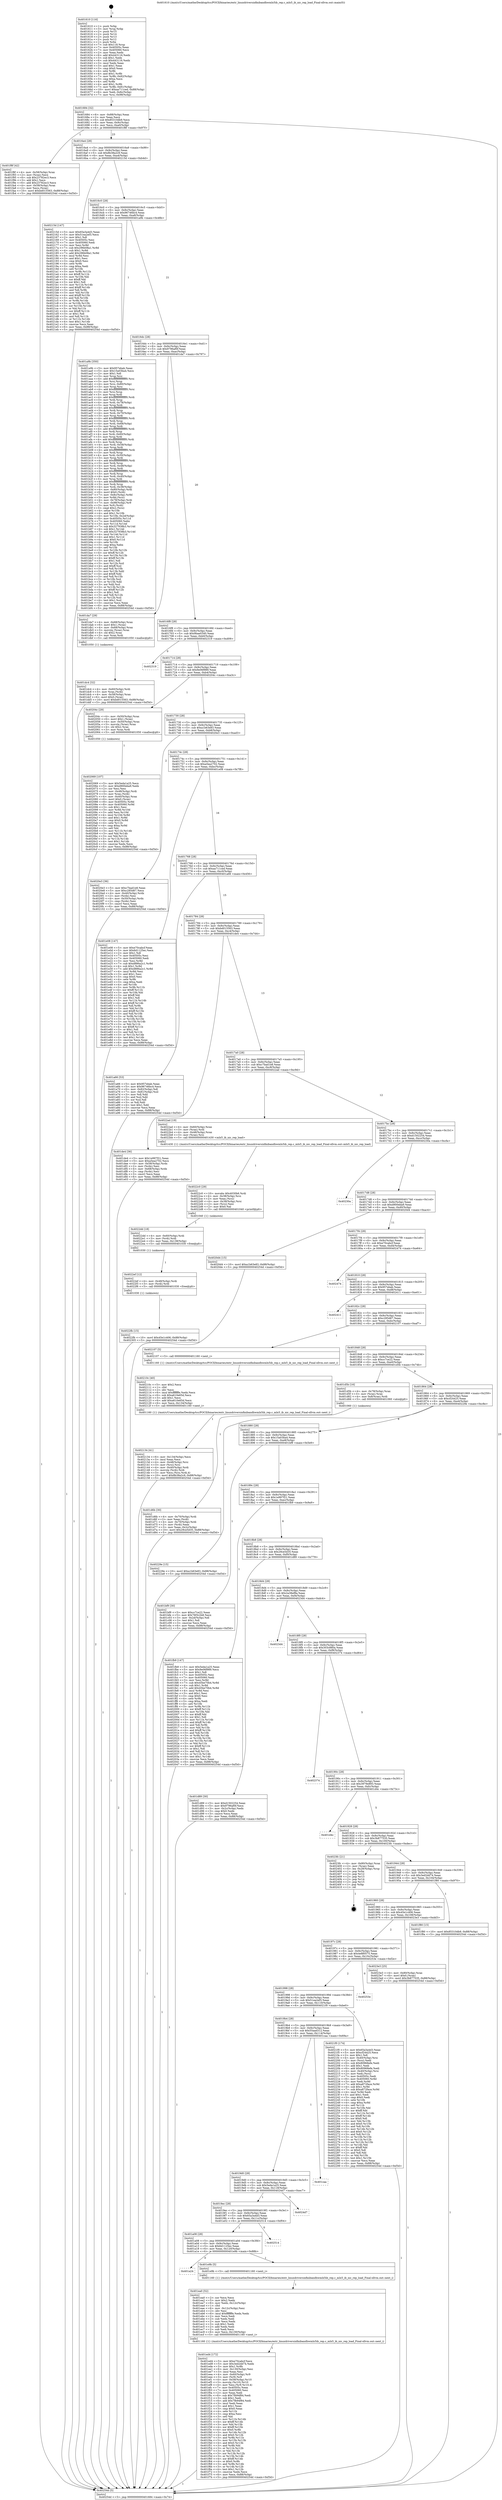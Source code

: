 digraph "0x401610" {
  label = "0x401610 (/mnt/c/Users/mathe/Desktop/tcc/POCII/binaries/extr_linuxdriversinfinibandhwmlx5ib_rep.c_mlx5_ib_nic_rep_load_Final-ollvm.out::main(0))"
  labelloc = "t"
  node[shape=record]

  Entry [label="",width=0.3,height=0.3,shape=circle,fillcolor=black,style=filled]
  "0x401684" [label="{
     0x401684 [32]\l
     | [instrs]\l
     &nbsp;&nbsp;0x401684 \<+6\>: mov -0x88(%rbp),%eax\l
     &nbsp;&nbsp;0x40168a \<+2\>: mov %eax,%ecx\l
     &nbsp;&nbsp;0x40168c \<+6\>: sub $0x85310db9,%ecx\l
     &nbsp;&nbsp;0x401692 \<+6\>: mov %eax,-0x9c(%rbp)\l
     &nbsp;&nbsp;0x401698 \<+6\>: mov %ecx,-0xa0(%rbp)\l
     &nbsp;&nbsp;0x40169e \<+6\>: je 0000000000401f8f \<main+0x97f\>\l
  }"]
  "0x401f8f" [label="{
     0x401f8f [42]\l
     | [instrs]\l
     &nbsp;&nbsp;0x401f8f \<+4\>: mov -0x58(%rbp),%rax\l
     &nbsp;&nbsp;0x401f93 \<+2\>: mov (%rax),%ecx\l
     &nbsp;&nbsp;0x401f95 \<+6\>: sub $0x23782ec3,%ecx\l
     &nbsp;&nbsp;0x401f9b \<+3\>: add $0x1,%ecx\l
     &nbsp;&nbsp;0x401f9e \<+6\>: add $0x23782ec3,%ecx\l
     &nbsp;&nbsp;0x401fa4 \<+4\>: mov -0x58(%rbp),%rax\l
     &nbsp;&nbsp;0x401fa8 \<+2\>: mov %ecx,(%rax)\l
     &nbsp;&nbsp;0x401faa \<+10\>: movl $0xbd015563,-0x88(%rbp)\l
     &nbsp;&nbsp;0x401fb4 \<+5\>: jmp 000000000040254d \<main+0xf3d\>\l
  }"]
  "0x4016a4" [label="{
     0x4016a4 [28]\l
     | [instrs]\l
     &nbsp;&nbsp;0x4016a4 \<+5\>: jmp 00000000004016a9 \<main+0x99\>\l
     &nbsp;&nbsp;0x4016a9 \<+6\>: mov -0x9c(%rbp),%eax\l
     &nbsp;&nbsp;0x4016af \<+5\>: sub $0x8b38a2c9,%eax\l
     &nbsp;&nbsp;0x4016b4 \<+6\>: mov %eax,-0xa4(%rbp)\l
     &nbsp;&nbsp;0x4016ba \<+6\>: je 000000000040215d \<main+0xb4d\>\l
  }"]
  Exit [label="",width=0.3,height=0.3,shape=circle,fillcolor=black,style=filled,peripheries=2]
  "0x40215d" [label="{
     0x40215d [147]\l
     | [instrs]\l
     &nbsp;&nbsp;0x40215d \<+5\>: mov $0x65a3a4d3,%eax\l
     &nbsp;&nbsp;0x402162 \<+5\>: mov $0x51ea2ef3,%ecx\l
     &nbsp;&nbsp;0x402167 \<+2\>: mov $0x1,%dl\l
     &nbsp;&nbsp;0x402169 \<+7\>: mov 0x40505c,%esi\l
     &nbsp;&nbsp;0x402170 \<+7\>: mov 0x405060,%edi\l
     &nbsp;&nbsp;0x402177 \<+3\>: mov %esi,%r8d\l
     &nbsp;&nbsp;0x40217a \<+7\>: sub $0x296b08a1,%r8d\l
     &nbsp;&nbsp;0x402181 \<+4\>: sub $0x1,%r8d\l
     &nbsp;&nbsp;0x402185 \<+7\>: add $0x296b08a1,%r8d\l
     &nbsp;&nbsp;0x40218c \<+4\>: imul %r8d,%esi\l
     &nbsp;&nbsp;0x402190 \<+3\>: and $0x1,%esi\l
     &nbsp;&nbsp;0x402193 \<+3\>: cmp $0x0,%esi\l
     &nbsp;&nbsp;0x402196 \<+4\>: sete %r9b\l
     &nbsp;&nbsp;0x40219a \<+3\>: cmp $0xa,%edi\l
     &nbsp;&nbsp;0x40219d \<+4\>: setl %r10b\l
     &nbsp;&nbsp;0x4021a1 \<+3\>: mov %r9b,%r11b\l
     &nbsp;&nbsp;0x4021a4 \<+4\>: xor $0xff,%r11b\l
     &nbsp;&nbsp;0x4021a8 \<+3\>: mov %r10b,%bl\l
     &nbsp;&nbsp;0x4021ab \<+3\>: xor $0xff,%bl\l
     &nbsp;&nbsp;0x4021ae \<+3\>: xor $0x1,%dl\l
     &nbsp;&nbsp;0x4021b1 \<+3\>: mov %r11b,%r14b\l
     &nbsp;&nbsp;0x4021b4 \<+4\>: and $0xff,%r14b\l
     &nbsp;&nbsp;0x4021b8 \<+3\>: and %dl,%r9b\l
     &nbsp;&nbsp;0x4021bb \<+3\>: mov %bl,%r15b\l
     &nbsp;&nbsp;0x4021be \<+4\>: and $0xff,%r15b\l
     &nbsp;&nbsp;0x4021c2 \<+3\>: and %dl,%r10b\l
     &nbsp;&nbsp;0x4021c5 \<+3\>: or %r9b,%r14b\l
     &nbsp;&nbsp;0x4021c8 \<+3\>: or %r10b,%r15b\l
     &nbsp;&nbsp;0x4021cb \<+3\>: xor %r15b,%r14b\l
     &nbsp;&nbsp;0x4021ce \<+3\>: or %bl,%r11b\l
     &nbsp;&nbsp;0x4021d1 \<+4\>: xor $0xff,%r11b\l
     &nbsp;&nbsp;0x4021d5 \<+3\>: or $0x1,%dl\l
     &nbsp;&nbsp;0x4021d8 \<+3\>: and %dl,%r11b\l
     &nbsp;&nbsp;0x4021db \<+3\>: or %r11b,%r14b\l
     &nbsp;&nbsp;0x4021de \<+4\>: test $0x1,%r14b\l
     &nbsp;&nbsp;0x4021e2 \<+3\>: cmovne %ecx,%eax\l
     &nbsp;&nbsp;0x4021e5 \<+6\>: mov %eax,-0x88(%rbp)\l
     &nbsp;&nbsp;0x4021eb \<+5\>: jmp 000000000040254d \<main+0xf3d\>\l
  }"]
  "0x4016c0" [label="{
     0x4016c0 [28]\l
     | [instrs]\l
     &nbsp;&nbsp;0x4016c0 \<+5\>: jmp 00000000004016c5 \<main+0xb5\>\l
     &nbsp;&nbsp;0x4016c5 \<+6\>: mov -0x9c(%rbp),%eax\l
     &nbsp;&nbsp;0x4016cb \<+5\>: sub $0x96746bc4,%eax\l
     &nbsp;&nbsp;0x4016d0 \<+6\>: mov %eax,-0xa8(%rbp)\l
     &nbsp;&nbsp;0x4016d6 \<+6\>: je 0000000000401a9b \<main+0x48b\>\l
  }"]
  "0x4022fb" [label="{
     0x4022fb [15]\l
     | [instrs]\l
     &nbsp;&nbsp;0x4022fb \<+10\>: movl $0x45e1c406,-0x88(%rbp)\l
     &nbsp;&nbsp;0x402305 \<+5\>: jmp 000000000040254d \<main+0xf3d\>\l
  }"]
  "0x401a9b" [label="{
     0x401a9b [350]\l
     | [instrs]\l
     &nbsp;&nbsp;0x401a9b \<+5\>: mov $0x957ebab,%eax\l
     &nbsp;&nbsp;0x401aa0 \<+5\>: mov $0x15a03ba4,%ecx\l
     &nbsp;&nbsp;0x401aa5 \<+2\>: mov $0x1,%dl\l
     &nbsp;&nbsp;0x401aa7 \<+3\>: mov %rsp,%rsi\l
     &nbsp;&nbsp;0x401aaa \<+4\>: add $0xfffffffffffffff0,%rsi\l
     &nbsp;&nbsp;0x401aae \<+3\>: mov %rsi,%rsp\l
     &nbsp;&nbsp;0x401ab1 \<+4\>: mov %rsi,-0x80(%rbp)\l
     &nbsp;&nbsp;0x401ab5 \<+3\>: mov %rsp,%rsi\l
     &nbsp;&nbsp;0x401ab8 \<+4\>: add $0xfffffffffffffff0,%rsi\l
     &nbsp;&nbsp;0x401abc \<+3\>: mov %rsi,%rsp\l
     &nbsp;&nbsp;0x401abf \<+3\>: mov %rsp,%rdi\l
     &nbsp;&nbsp;0x401ac2 \<+4\>: add $0xfffffffffffffff0,%rdi\l
     &nbsp;&nbsp;0x401ac6 \<+3\>: mov %rdi,%rsp\l
     &nbsp;&nbsp;0x401ac9 \<+4\>: mov %rdi,-0x78(%rbp)\l
     &nbsp;&nbsp;0x401acd \<+3\>: mov %rsp,%rdi\l
     &nbsp;&nbsp;0x401ad0 \<+4\>: add $0xfffffffffffffff0,%rdi\l
     &nbsp;&nbsp;0x401ad4 \<+3\>: mov %rdi,%rsp\l
     &nbsp;&nbsp;0x401ad7 \<+4\>: mov %rdi,-0x70(%rbp)\l
     &nbsp;&nbsp;0x401adb \<+3\>: mov %rsp,%rdi\l
     &nbsp;&nbsp;0x401ade \<+4\>: add $0xfffffffffffffff0,%rdi\l
     &nbsp;&nbsp;0x401ae2 \<+3\>: mov %rdi,%rsp\l
     &nbsp;&nbsp;0x401ae5 \<+4\>: mov %rdi,-0x68(%rbp)\l
     &nbsp;&nbsp;0x401ae9 \<+3\>: mov %rsp,%rdi\l
     &nbsp;&nbsp;0x401aec \<+4\>: add $0xfffffffffffffff0,%rdi\l
     &nbsp;&nbsp;0x401af0 \<+3\>: mov %rdi,%rsp\l
     &nbsp;&nbsp;0x401af3 \<+4\>: mov %rdi,-0x60(%rbp)\l
     &nbsp;&nbsp;0x401af7 \<+3\>: mov %rsp,%rdi\l
     &nbsp;&nbsp;0x401afa \<+4\>: add $0xfffffffffffffff0,%rdi\l
     &nbsp;&nbsp;0x401afe \<+3\>: mov %rdi,%rsp\l
     &nbsp;&nbsp;0x401b01 \<+4\>: mov %rdi,-0x58(%rbp)\l
     &nbsp;&nbsp;0x401b05 \<+3\>: mov %rsp,%rdi\l
     &nbsp;&nbsp;0x401b08 \<+4\>: add $0xfffffffffffffff0,%rdi\l
     &nbsp;&nbsp;0x401b0c \<+3\>: mov %rdi,%rsp\l
     &nbsp;&nbsp;0x401b0f \<+4\>: mov %rdi,-0x50(%rbp)\l
     &nbsp;&nbsp;0x401b13 \<+3\>: mov %rsp,%rdi\l
     &nbsp;&nbsp;0x401b16 \<+4\>: add $0xfffffffffffffff0,%rdi\l
     &nbsp;&nbsp;0x401b1a \<+3\>: mov %rdi,%rsp\l
     &nbsp;&nbsp;0x401b1d \<+4\>: mov %rdi,-0x48(%rbp)\l
     &nbsp;&nbsp;0x401b21 \<+3\>: mov %rsp,%rdi\l
     &nbsp;&nbsp;0x401b24 \<+4\>: add $0xfffffffffffffff0,%rdi\l
     &nbsp;&nbsp;0x401b28 \<+3\>: mov %rdi,%rsp\l
     &nbsp;&nbsp;0x401b2b \<+4\>: mov %rdi,-0x40(%rbp)\l
     &nbsp;&nbsp;0x401b2f \<+3\>: mov %rsp,%rdi\l
     &nbsp;&nbsp;0x401b32 \<+4\>: add $0xfffffffffffffff0,%rdi\l
     &nbsp;&nbsp;0x401b36 \<+3\>: mov %rdi,%rsp\l
     &nbsp;&nbsp;0x401b39 \<+4\>: mov %rdi,-0x38(%rbp)\l
     &nbsp;&nbsp;0x401b3d \<+4\>: mov -0x80(%rbp),%rdi\l
     &nbsp;&nbsp;0x401b41 \<+6\>: movl $0x0,(%rdi)\l
     &nbsp;&nbsp;0x401b47 \<+7\>: mov -0x8c(%rbp),%r8d\l
     &nbsp;&nbsp;0x401b4e \<+3\>: mov %r8d,(%rsi)\l
     &nbsp;&nbsp;0x401b51 \<+4\>: mov -0x78(%rbp),%rdi\l
     &nbsp;&nbsp;0x401b55 \<+7\>: mov -0x98(%rbp),%r9\l
     &nbsp;&nbsp;0x401b5c \<+3\>: mov %r9,(%rdi)\l
     &nbsp;&nbsp;0x401b5f \<+3\>: cmpl $0x2,(%rsi)\l
     &nbsp;&nbsp;0x401b62 \<+4\>: setne %r10b\l
     &nbsp;&nbsp;0x401b66 \<+4\>: and $0x1,%r10b\l
     &nbsp;&nbsp;0x401b6a \<+4\>: mov %r10b,-0x2d(%rbp)\l
     &nbsp;&nbsp;0x401b6e \<+8\>: mov 0x40505c,%r11d\l
     &nbsp;&nbsp;0x401b76 \<+7\>: mov 0x405060,%ebx\l
     &nbsp;&nbsp;0x401b7d \<+3\>: mov %r11d,%r14d\l
     &nbsp;&nbsp;0x401b80 \<+7\>: sub $0x327938b3,%r14d\l
     &nbsp;&nbsp;0x401b87 \<+4\>: sub $0x1,%r14d\l
     &nbsp;&nbsp;0x401b8b \<+7\>: add $0x327938b3,%r14d\l
     &nbsp;&nbsp;0x401b92 \<+4\>: imul %r14d,%r11d\l
     &nbsp;&nbsp;0x401b96 \<+4\>: and $0x1,%r11d\l
     &nbsp;&nbsp;0x401b9a \<+4\>: cmp $0x0,%r11d\l
     &nbsp;&nbsp;0x401b9e \<+4\>: sete %r10b\l
     &nbsp;&nbsp;0x401ba2 \<+3\>: cmp $0xa,%ebx\l
     &nbsp;&nbsp;0x401ba5 \<+4\>: setl %r15b\l
     &nbsp;&nbsp;0x401ba9 \<+3\>: mov %r10b,%r12b\l
     &nbsp;&nbsp;0x401bac \<+4\>: xor $0xff,%r12b\l
     &nbsp;&nbsp;0x401bb0 \<+3\>: mov %r15b,%r13b\l
     &nbsp;&nbsp;0x401bb3 \<+4\>: xor $0xff,%r13b\l
     &nbsp;&nbsp;0x401bb7 \<+3\>: xor $0x1,%dl\l
     &nbsp;&nbsp;0x401bba \<+3\>: mov %r12b,%sil\l
     &nbsp;&nbsp;0x401bbd \<+4\>: and $0xff,%sil\l
     &nbsp;&nbsp;0x401bc1 \<+3\>: and %dl,%r10b\l
     &nbsp;&nbsp;0x401bc4 \<+3\>: mov %r13b,%dil\l
     &nbsp;&nbsp;0x401bc7 \<+4\>: and $0xff,%dil\l
     &nbsp;&nbsp;0x401bcb \<+3\>: and %dl,%r15b\l
     &nbsp;&nbsp;0x401bce \<+3\>: or %r10b,%sil\l
     &nbsp;&nbsp;0x401bd1 \<+3\>: or %r15b,%dil\l
     &nbsp;&nbsp;0x401bd4 \<+3\>: xor %dil,%sil\l
     &nbsp;&nbsp;0x401bd7 \<+3\>: or %r13b,%r12b\l
     &nbsp;&nbsp;0x401bda \<+4\>: xor $0xff,%r12b\l
     &nbsp;&nbsp;0x401bde \<+3\>: or $0x1,%dl\l
     &nbsp;&nbsp;0x401be1 \<+3\>: and %dl,%r12b\l
     &nbsp;&nbsp;0x401be4 \<+3\>: or %r12b,%sil\l
     &nbsp;&nbsp;0x401be7 \<+4\>: test $0x1,%sil\l
     &nbsp;&nbsp;0x401beb \<+3\>: cmovne %ecx,%eax\l
     &nbsp;&nbsp;0x401bee \<+6\>: mov %eax,-0x88(%rbp)\l
     &nbsp;&nbsp;0x401bf4 \<+5\>: jmp 000000000040254d \<main+0xf3d\>\l
  }"]
  "0x4016dc" [label="{
     0x4016dc [28]\l
     | [instrs]\l
     &nbsp;&nbsp;0x4016dc \<+5\>: jmp 00000000004016e1 \<main+0xd1\>\l
     &nbsp;&nbsp;0x4016e1 \<+6\>: mov -0x9c(%rbp),%eax\l
     &nbsp;&nbsp;0x4016e7 \<+5\>: sub $0x9796af0f,%eax\l
     &nbsp;&nbsp;0x4016ec \<+6\>: mov %eax,-0xac(%rbp)\l
     &nbsp;&nbsp;0x4016f2 \<+6\>: je 0000000000401da7 \<main+0x797\>\l
  }"]
  "0x4022ef" [label="{
     0x4022ef [12]\l
     | [instrs]\l
     &nbsp;&nbsp;0x4022ef \<+4\>: mov -0x48(%rbp),%rdi\l
     &nbsp;&nbsp;0x4022f3 \<+3\>: mov (%rdi),%rdi\l
     &nbsp;&nbsp;0x4022f6 \<+5\>: call 0000000000401030 \<free@plt\>\l
     | [calls]\l
     &nbsp;&nbsp;0x401030 \{1\} (unknown)\l
  }"]
  "0x401da7" [label="{
     0x401da7 [29]\l
     | [instrs]\l
     &nbsp;&nbsp;0x401da7 \<+4\>: mov -0x68(%rbp),%rax\l
     &nbsp;&nbsp;0x401dab \<+6\>: movl $0x1,(%rax)\l
     &nbsp;&nbsp;0x401db1 \<+4\>: mov -0x68(%rbp),%rax\l
     &nbsp;&nbsp;0x401db5 \<+3\>: movslq (%rax),%rax\l
     &nbsp;&nbsp;0x401db8 \<+4\>: shl $0x2,%rax\l
     &nbsp;&nbsp;0x401dbc \<+3\>: mov %rax,%rdi\l
     &nbsp;&nbsp;0x401dbf \<+5\>: call 0000000000401050 \<malloc@plt\>\l
     | [calls]\l
     &nbsp;&nbsp;0x401050 \{1\} (unknown)\l
  }"]
  "0x4016f8" [label="{
     0x4016f8 [28]\l
     | [instrs]\l
     &nbsp;&nbsp;0x4016f8 \<+5\>: jmp 00000000004016fd \<main+0xed\>\l
     &nbsp;&nbsp;0x4016fd \<+6\>: mov -0x9c(%rbp),%eax\l
     &nbsp;&nbsp;0x401703 \<+5\>: sub $0x9bae0340,%eax\l
     &nbsp;&nbsp;0x401708 \<+6\>: mov %eax,-0xb0(%rbp)\l
     &nbsp;&nbsp;0x40170e \<+6\>: je 0000000000402319 \<main+0xd09\>\l
  }"]
  "0x4022dd" [label="{
     0x4022dd [18]\l
     | [instrs]\l
     &nbsp;&nbsp;0x4022dd \<+4\>: mov -0x60(%rbp),%rdi\l
     &nbsp;&nbsp;0x4022e1 \<+3\>: mov (%rdi),%rdi\l
     &nbsp;&nbsp;0x4022e4 \<+6\>: mov %eax,-0x138(%rbp)\l
     &nbsp;&nbsp;0x4022ea \<+5\>: call 0000000000401030 \<free@plt\>\l
     | [calls]\l
     &nbsp;&nbsp;0x401030 \{1\} (unknown)\l
  }"]
  "0x402319" [label="{
     0x402319\l
  }", style=dashed]
  "0x401714" [label="{
     0x401714 [28]\l
     | [instrs]\l
     &nbsp;&nbsp;0x401714 \<+5\>: jmp 0000000000401719 \<main+0x109\>\l
     &nbsp;&nbsp;0x401719 \<+6\>: mov -0x9c(%rbp),%eax\l
     &nbsp;&nbsp;0x40171f \<+5\>: sub $0x9e06f989,%eax\l
     &nbsp;&nbsp;0x401724 \<+6\>: mov %eax,-0xb4(%rbp)\l
     &nbsp;&nbsp;0x40172a \<+6\>: je 000000000040204c \<main+0xa3c\>\l
  }"]
  "0x4022c0" [label="{
     0x4022c0 [29]\l
     | [instrs]\l
     &nbsp;&nbsp;0x4022c0 \<+10\>: movabs $0x4030b6,%rdi\l
     &nbsp;&nbsp;0x4022ca \<+4\>: mov -0x38(%rbp),%rsi\l
     &nbsp;&nbsp;0x4022ce \<+2\>: mov %eax,(%rsi)\l
     &nbsp;&nbsp;0x4022d0 \<+4\>: mov -0x38(%rbp),%rsi\l
     &nbsp;&nbsp;0x4022d4 \<+2\>: mov (%rsi),%esi\l
     &nbsp;&nbsp;0x4022d6 \<+2\>: mov $0x0,%al\l
     &nbsp;&nbsp;0x4022d8 \<+5\>: call 0000000000401040 \<printf@plt\>\l
     | [calls]\l
     &nbsp;&nbsp;0x401040 \{1\} (unknown)\l
  }"]
  "0x40204c" [label="{
     0x40204c [29]\l
     | [instrs]\l
     &nbsp;&nbsp;0x40204c \<+4\>: mov -0x50(%rbp),%rax\l
     &nbsp;&nbsp;0x402050 \<+6\>: movl $0x1,(%rax)\l
     &nbsp;&nbsp;0x402056 \<+4\>: mov -0x50(%rbp),%rax\l
     &nbsp;&nbsp;0x40205a \<+3\>: movslq (%rax),%rax\l
     &nbsp;&nbsp;0x40205d \<+4\>: shl $0x2,%rax\l
     &nbsp;&nbsp;0x402061 \<+3\>: mov %rax,%rdi\l
     &nbsp;&nbsp;0x402064 \<+5\>: call 0000000000401050 \<malloc@plt\>\l
     | [calls]\l
     &nbsp;&nbsp;0x401050 \{1\} (unknown)\l
  }"]
  "0x401730" [label="{
     0x401730 [28]\l
     | [instrs]\l
     &nbsp;&nbsp;0x401730 \<+5\>: jmp 0000000000401735 \<main+0x125\>\l
     &nbsp;&nbsp;0x401735 \<+6\>: mov -0x9c(%rbp),%eax\l
     &nbsp;&nbsp;0x40173b \<+5\>: sub $0xa1b63e83,%eax\l
     &nbsp;&nbsp;0x401740 \<+6\>: mov %eax,-0xb8(%rbp)\l
     &nbsp;&nbsp;0x401746 \<+6\>: je 00000000004020e3 \<main+0xad3\>\l
  }"]
  "0x402134" [label="{
     0x402134 [41]\l
     | [instrs]\l
     &nbsp;&nbsp;0x402134 \<+6\>: mov -0x134(%rbp),%ecx\l
     &nbsp;&nbsp;0x40213a \<+3\>: imul %eax,%ecx\l
     &nbsp;&nbsp;0x40213d \<+4\>: mov -0x48(%rbp),%rsi\l
     &nbsp;&nbsp;0x402141 \<+3\>: mov (%rsi),%rsi\l
     &nbsp;&nbsp;0x402144 \<+4\>: mov -0x40(%rbp),%rdi\l
     &nbsp;&nbsp;0x402148 \<+3\>: movslq (%rdi),%rdi\l
     &nbsp;&nbsp;0x40214b \<+3\>: mov %ecx,(%rsi,%rdi,4)\l
     &nbsp;&nbsp;0x40214e \<+10\>: movl $0x8b38a2c9,-0x88(%rbp)\l
     &nbsp;&nbsp;0x402158 \<+5\>: jmp 000000000040254d \<main+0xf3d\>\l
  }"]
  "0x4020e3" [label="{
     0x4020e3 [36]\l
     | [instrs]\l
     &nbsp;&nbsp;0x4020e3 \<+5\>: mov $0xc7bad1e8,%eax\l
     &nbsp;&nbsp;0x4020e8 \<+5\>: mov $0xc285d67,%ecx\l
     &nbsp;&nbsp;0x4020ed \<+4\>: mov -0x40(%rbp),%rdx\l
     &nbsp;&nbsp;0x4020f1 \<+2\>: mov (%rdx),%esi\l
     &nbsp;&nbsp;0x4020f3 \<+4\>: mov -0x50(%rbp),%rdx\l
     &nbsp;&nbsp;0x4020f7 \<+2\>: cmp (%rdx),%esi\l
     &nbsp;&nbsp;0x4020f9 \<+3\>: cmovl %ecx,%eax\l
     &nbsp;&nbsp;0x4020fc \<+6\>: mov %eax,-0x88(%rbp)\l
     &nbsp;&nbsp;0x402102 \<+5\>: jmp 000000000040254d \<main+0xf3d\>\l
  }"]
  "0x40174c" [label="{
     0x40174c [28]\l
     | [instrs]\l
     &nbsp;&nbsp;0x40174c \<+5\>: jmp 0000000000401751 \<main+0x141\>\l
     &nbsp;&nbsp;0x401751 \<+6\>: mov -0x9c(%rbp),%eax\l
     &nbsp;&nbsp;0x401757 \<+5\>: sub $0xa5ea2702,%eax\l
     &nbsp;&nbsp;0x40175c \<+6\>: mov %eax,-0xbc(%rbp)\l
     &nbsp;&nbsp;0x401762 \<+6\>: je 0000000000401e08 \<main+0x7f8\>\l
  }"]
  "0x40210c" [label="{
     0x40210c [40]\l
     | [instrs]\l
     &nbsp;&nbsp;0x40210c \<+5\>: mov $0x2,%ecx\l
     &nbsp;&nbsp;0x402111 \<+1\>: cltd\l
     &nbsp;&nbsp;0x402112 \<+2\>: idiv %ecx\l
     &nbsp;&nbsp;0x402114 \<+6\>: imul $0xfffffffe,%edx,%ecx\l
     &nbsp;&nbsp;0x40211a \<+6\>: sub $0xa610e65d,%ecx\l
     &nbsp;&nbsp;0x402120 \<+3\>: add $0x1,%ecx\l
     &nbsp;&nbsp;0x402123 \<+6\>: add $0xa610e65d,%ecx\l
     &nbsp;&nbsp;0x402129 \<+6\>: mov %ecx,-0x134(%rbp)\l
     &nbsp;&nbsp;0x40212f \<+5\>: call 0000000000401160 \<next_i\>\l
     | [calls]\l
     &nbsp;&nbsp;0x401160 \{1\} (/mnt/c/Users/mathe/Desktop/tcc/POCII/binaries/extr_linuxdriversinfinibandhwmlx5ib_rep.c_mlx5_ib_nic_rep_load_Final-ollvm.out::next_i)\l
  }"]
  "0x401e08" [label="{
     0x401e08 [147]\l
     | [instrs]\l
     &nbsp;&nbsp;0x401e08 \<+5\>: mov $0xe70cabcf,%eax\l
     &nbsp;&nbsp;0x401e0d \<+5\>: mov $0x6d1125ec,%ecx\l
     &nbsp;&nbsp;0x401e12 \<+2\>: mov $0x1,%dl\l
     &nbsp;&nbsp;0x401e14 \<+7\>: mov 0x40505c,%esi\l
     &nbsp;&nbsp;0x401e1b \<+7\>: mov 0x405060,%edi\l
     &nbsp;&nbsp;0x401e22 \<+3\>: mov %esi,%r8d\l
     &nbsp;&nbsp;0x401e25 \<+7\>: sub $0xd886a2c1,%r8d\l
     &nbsp;&nbsp;0x401e2c \<+4\>: sub $0x1,%r8d\l
     &nbsp;&nbsp;0x401e30 \<+7\>: add $0xd886a2c1,%r8d\l
     &nbsp;&nbsp;0x401e37 \<+4\>: imul %r8d,%esi\l
     &nbsp;&nbsp;0x401e3b \<+3\>: and $0x1,%esi\l
     &nbsp;&nbsp;0x401e3e \<+3\>: cmp $0x0,%esi\l
     &nbsp;&nbsp;0x401e41 \<+4\>: sete %r9b\l
     &nbsp;&nbsp;0x401e45 \<+3\>: cmp $0xa,%edi\l
     &nbsp;&nbsp;0x401e48 \<+4\>: setl %r10b\l
     &nbsp;&nbsp;0x401e4c \<+3\>: mov %r9b,%r11b\l
     &nbsp;&nbsp;0x401e4f \<+4\>: xor $0xff,%r11b\l
     &nbsp;&nbsp;0x401e53 \<+3\>: mov %r10b,%bl\l
     &nbsp;&nbsp;0x401e56 \<+3\>: xor $0xff,%bl\l
     &nbsp;&nbsp;0x401e59 \<+3\>: xor $0x1,%dl\l
     &nbsp;&nbsp;0x401e5c \<+3\>: mov %r11b,%r14b\l
     &nbsp;&nbsp;0x401e5f \<+4\>: and $0xff,%r14b\l
     &nbsp;&nbsp;0x401e63 \<+3\>: and %dl,%r9b\l
     &nbsp;&nbsp;0x401e66 \<+3\>: mov %bl,%r15b\l
     &nbsp;&nbsp;0x401e69 \<+4\>: and $0xff,%r15b\l
     &nbsp;&nbsp;0x401e6d \<+3\>: and %dl,%r10b\l
     &nbsp;&nbsp;0x401e70 \<+3\>: or %r9b,%r14b\l
     &nbsp;&nbsp;0x401e73 \<+3\>: or %r10b,%r15b\l
     &nbsp;&nbsp;0x401e76 \<+3\>: xor %r15b,%r14b\l
     &nbsp;&nbsp;0x401e79 \<+3\>: or %bl,%r11b\l
     &nbsp;&nbsp;0x401e7c \<+4\>: xor $0xff,%r11b\l
     &nbsp;&nbsp;0x401e80 \<+3\>: or $0x1,%dl\l
     &nbsp;&nbsp;0x401e83 \<+3\>: and %dl,%r11b\l
     &nbsp;&nbsp;0x401e86 \<+3\>: or %r11b,%r14b\l
     &nbsp;&nbsp;0x401e89 \<+4\>: test $0x1,%r14b\l
     &nbsp;&nbsp;0x401e8d \<+3\>: cmovne %ecx,%eax\l
     &nbsp;&nbsp;0x401e90 \<+6\>: mov %eax,-0x88(%rbp)\l
     &nbsp;&nbsp;0x401e96 \<+5\>: jmp 000000000040254d \<main+0xf3d\>\l
  }"]
  "0x401768" [label="{
     0x401768 [28]\l
     | [instrs]\l
     &nbsp;&nbsp;0x401768 \<+5\>: jmp 000000000040176d \<main+0x15d\>\l
     &nbsp;&nbsp;0x40176d \<+6\>: mov -0x9c(%rbp),%eax\l
     &nbsp;&nbsp;0x401773 \<+5\>: sub $0xaa711ced,%eax\l
     &nbsp;&nbsp;0x401778 \<+6\>: mov %eax,-0xc0(%rbp)\l
     &nbsp;&nbsp;0x40177e \<+6\>: je 0000000000401a66 \<main+0x456\>\l
  }"]
  "0x402069" [label="{
     0x402069 [107]\l
     | [instrs]\l
     &nbsp;&nbsp;0x402069 \<+5\>: mov $0x5eda1a25,%ecx\l
     &nbsp;&nbsp;0x40206e \<+5\>: mov $0xd900eba9,%edx\l
     &nbsp;&nbsp;0x402073 \<+2\>: xor %esi,%esi\l
     &nbsp;&nbsp;0x402075 \<+4\>: mov -0x48(%rbp),%rdi\l
     &nbsp;&nbsp;0x402079 \<+3\>: mov %rax,(%rdi)\l
     &nbsp;&nbsp;0x40207c \<+4\>: mov -0x40(%rbp),%rax\l
     &nbsp;&nbsp;0x402080 \<+6\>: movl $0x0,(%rax)\l
     &nbsp;&nbsp;0x402086 \<+8\>: mov 0x40505c,%r8d\l
     &nbsp;&nbsp;0x40208e \<+8\>: mov 0x405060,%r9d\l
     &nbsp;&nbsp;0x402096 \<+3\>: sub $0x1,%esi\l
     &nbsp;&nbsp;0x402099 \<+3\>: mov %r8d,%r10d\l
     &nbsp;&nbsp;0x40209c \<+3\>: add %esi,%r10d\l
     &nbsp;&nbsp;0x40209f \<+4\>: imul %r10d,%r8d\l
     &nbsp;&nbsp;0x4020a3 \<+4\>: and $0x1,%r8d\l
     &nbsp;&nbsp;0x4020a7 \<+4\>: cmp $0x0,%r8d\l
     &nbsp;&nbsp;0x4020ab \<+4\>: sete %r11b\l
     &nbsp;&nbsp;0x4020af \<+4\>: cmp $0xa,%r9d\l
     &nbsp;&nbsp;0x4020b3 \<+3\>: setl %bl\l
     &nbsp;&nbsp;0x4020b6 \<+3\>: mov %r11b,%r14b\l
     &nbsp;&nbsp;0x4020b9 \<+3\>: and %bl,%r14b\l
     &nbsp;&nbsp;0x4020bc \<+3\>: xor %bl,%r11b\l
     &nbsp;&nbsp;0x4020bf \<+3\>: or %r11b,%r14b\l
     &nbsp;&nbsp;0x4020c2 \<+4\>: test $0x1,%r14b\l
     &nbsp;&nbsp;0x4020c6 \<+3\>: cmovne %edx,%ecx\l
     &nbsp;&nbsp;0x4020c9 \<+6\>: mov %ecx,-0x88(%rbp)\l
     &nbsp;&nbsp;0x4020cf \<+5\>: jmp 000000000040254d \<main+0xf3d\>\l
  }"]
  "0x401a66" [label="{
     0x401a66 [53]\l
     | [instrs]\l
     &nbsp;&nbsp;0x401a66 \<+5\>: mov $0x957ebab,%eax\l
     &nbsp;&nbsp;0x401a6b \<+5\>: mov $0x96746bc4,%ecx\l
     &nbsp;&nbsp;0x401a70 \<+6\>: mov -0x82(%rbp),%dl\l
     &nbsp;&nbsp;0x401a76 \<+7\>: mov -0x81(%rbp),%sil\l
     &nbsp;&nbsp;0x401a7d \<+3\>: mov %dl,%dil\l
     &nbsp;&nbsp;0x401a80 \<+3\>: and %sil,%dil\l
     &nbsp;&nbsp;0x401a83 \<+3\>: xor %sil,%dl\l
     &nbsp;&nbsp;0x401a86 \<+3\>: or %dl,%dil\l
     &nbsp;&nbsp;0x401a89 \<+4\>: test $0x1,%dil\l
     &nbsp;&nbsp;0x401a8d \<+3\>: cmovne %ecx,%eax\l
     &nbsp;&nbsp;0x401a90 \<+6\>: mov %eax,-0x88(%rbp)\l
     &nbsp;&nbsp;0x401a96 \<+5\>: jmp 000000000040254d \<main+0xf3d\>\l
  }"]
  "0x401784" [label="{
     0x401784 [28]\l
     | [instrs]\l
     &nbsp;&nbsp;0x401784 \<+5\>: jmp 0000000000401789 \<main+0x179\>\l
     &nbsp;&nbsp;0x401789 \<+6\>: mov -0x9c(%rbp),%eax\l
     &nbsp;&nbsp;0x40178f \<+5\>: sub $0xbd015563,%eax\l
     &nbsp;&nbsp;0x401794 \<+6\>: mov %eax,-0xc4(%rbp)\l
     &nbsp;&nbsp;0x40179a \<+6\>: je 0000000000401de4 \<main+0x7d4\>\l
  }"]
  "0x40254d" [label="{
     0x40254d [5]\l
     | [instrs]\l
     &nbsp;&nbsp;0x40254d \<+5\>: jmp 0000000000401684 \<main+0x74\>\l
  }"]
  "0x401610" [label="{
     0x401610 [116]\l
     | [instrs]\l
     &nbsp;&nbsp;0x401610 \<+1\>: push %rbp\l
     &nbsp;&nbsp;0x401611 \<+3\>: mov %rsp,%rbp\l
     &nbsp;&nbsp;0x401614 \<+2\>: push %r15\l
     &nbsp;&nbsp;0x401616 \<+2\>: push %r14\l
     &nbsp;&nbsp;0x401618 \<+2\>: push %r13\l
     &nbsp;&nbsp;0x40161a \<+2\>: push %r12\l
     &nbsp;&nbsp;0x40161c \<+1\>: push %rbx\l
     &nbsp;&nbsp;0x40161d \<+7\>: sub $0x118,%rsp\l
     &nbsp;&nbsp;0x401624 \<+7\>: mov 0x40505c,%eax\l
     &nbsp;&nbsp;0x40162b \<+7\>: mov 0x405060,%ecx\l
     &nbsp;&nbsp;0x401632 \<+2\>: mov %eax,%edx\l
     &nbsp;&nbsp;0x401634 \<+6\>: add $0x443116,%edx\l
     &nbsp;&nbsp;0x40163a \<+3\>: sub $0x1,%edx\l
     &nbsp;&nbsp;0x40163d \<+6\>: sub $0x443116,%edx\l
     &nbsp;&nbsp;0x401643 \<+3\>: imul %edx,%eax\l
     &nbsp;&nbsp;0x401646 \<+3\>: and $0x1,%eax\l
     &nbsp;&nbsp;0x401649 \<+3\>: cmp $0x0,%eax\l
     &nbsp;&nbsp;0x40164c \<+4\>: sete %r8b\l
     &nbsp;&nbsp;0x401650 \<+4\>: and $0x1,%r8b\l
     &nbsp;&nbsp;0x401654 \<+7\>: mov %r8b,-0x82(%rbp)\l
     &nbsp;&nbsp;0x40165b \<+3\>: cmp $0xa,%ecx\l
     &nbsp;&nbsp;0x40165e \<+4\>: setl %r8b\l
     &nbsp;&nbsp;0x401662 \<+4\>: and $0x1,%r8b\l
     &nbsp;&nbsp;0x401666 \<+7\>: mov %r8b,-0x81(%rbp)\l
     &nbsp;&nbsp;0x40166d \<+10\>: movl $0xaa711ced,-0x88(%rbp)\l
     &nbsp;&nbsp;0x401677 \<+6\>: mov %edi,-0x8c(%rbp)\l
     &nbsp;&nbsp;0x40167d \<+7\>: mov %rsi,-0x98(%rbp)\l
  }"]
  "0x401ed4" [label="{
     0x401ed4 [172]\l
     | [instrs]\l
     &nbsp;&nbsp;0x401ed4 \<+5\>: mov $0xe70cabcf,%ecx\l
     &nbsp;&nbsp;0x401ed9 \<+5\>: mov $0x3ed2dd74,%edx\l
     &nbsp;&nbsp;0x401ede \<+3\>: mov $0x1,%r8b\l
     &nbsp;&nbsp;0x401ee1 \<+6\>: mov -0x130(%rbp),%esi\l
     &nbsp;&nbsp;0x401ee7 \<+3\>: imul %eax,%esi\l
     &nbsp;&nbsp;0x401eea \<+4\>: mov -0x60(%rbp),%r9\l
     &nbsp;&nbsp;0x401eee \<+3\>: mov (%r9),%r9\l
     &nbsp;&nbsp;0x401ef1 \<+4\>: mov -0x58(%rbp),%r10\l
     &nbsp;&nbsp;0x401ef5 \<+3\>: movslq (%r10),%r10\l
     &nbsp;&nbsp;0x401ef8 \<+4\>: mov %esi,(%r9,%r10,4)\l
     &nbsp;&nbsp;0x401efc \<+7\>: mov 0x40505c,%eax\l
     &nbsp;&nbsp;0x401f03 \<+7\>: mov 0x405060,%esi\l
     &nbsp;&nbsp;0x401f0a \<+2\>: mov %eax,%edi\l
     &nbsp;&nbsp;0x401f0c \<+6\>: sub $0x7fb94f84,%edi\l
     &nbsp;&nbsp;0x401f12 \<+3\>: sub $0x1,%edi\l
     &nbsp;&nbsp;0x401f15 \<+6\>: add $0x7fb94f84,%edi\l
     &nbsp;&nbsp;0x401f1b \<+3\>: imul %edi,%eax\l
     &nbsp;&nbsp;0x401f1e \<+3\>: and $0x1,%eax\l
     &nbsp;&nbsp;0x401f21 \<+3\>: cmp $0x0,%eax\l
     &nbsp;&nbsp;0x401f24 \<+4\>: sete %r11b\l
     &nbsp;&nbsp;0x401f28 \<+3\>: cmp $0xa,%esi\l
     &nbsp;&nbsp;0x401f2b \<+3\>: setl %bl\l
     &nbsp;&nbsp;0x401f2e \<+3\>: mov %r11b,%r14b\l
     &nbsp;&nbsp;0x401f31 \<+4\>: xor $0xff,%r14b\l
     &nbsp;&nbsp;0x401f35 \<+3\>: mov %bl,%r15b\l
     &nbsp;&nbsp;0x401f38 \<+4\>: xor $0xff,%r15b\l
     &nbsp;&nbsp;0x401f3c \<+4\>: xor $0x0,%r8b\l
     &nbsp;&nbsp;0x401f40 \<+3\>: mov %r14b,%r12b\l
     &nbsp;&nbsp;0x401f43 \<+4\>: and $0x0,%r12b\l
     &nbsp;&nbsp;0x401f47 \<+3\>: and %r8b,%r11b\l
     &nbsp;&nbsp;0x401f4a \<+3\>: mov %r15b,%r13b\l
     &nbsp;&nbsp;0x401f4d \<+4\>: and $0x0,%r13b\l
     &nbsp;&nbsp;0x401f51 \<+3\>: and %r8b,%bl\l
     &nbsp;&nbsp;0x401f54 \<+3\>: or %r11b,%r12b\l
     &nbsp;&nbsp;0x401f57 \<+3\>: or %bl,%r13b\l
     &nbsp;&nbsp;0x401f5a \<+3\>: xor %r13b,%r12b\l
     &nbsp;&nbsp;0x401f5d \<+3\>: or %r15b,%r14b\l
     &nbsp;&nbsp;0x401f60 \<+4\>: xor $0xff,%r14b\l
     &nbsp;&nbsp;0x401f64 \<+4\>: or $0x0,%r8b\l
     &nbsp;&nbsp;0x401f68 \<+3\>: and %r8b,%r14b\l
     &nbsp;&nbsp;0x401f6b \<+3\>: or %r14b,%r12b\l
     &nbsp;&nbsp;0x401f6e \<+4\>: test $0x1,%r12b\l
     &nbsp;&nbsp;0x401f72 \<+3\>: cmovne %edx,%ecx\l
     &nbsp;&nbsp;0x401f75 \<+6\>: mov %ecx,-0x88(%rbp)\l
     &nbsp;&nbsp;0x401f7b \<+5\>: jmp 000000000040254d \<main+0xf3d\>\l
  }"]
  "0x401ea0" [label="{
     0x401ea0 [52]\l
     | [instrs]\l
     &nbsp;&nbsp;0x401ea0 \<+2\>: xor %ecx,%ecx\l
     &nbsp;&nbsp;0x401ea2 \<+5\>: mov $0x2,%edx\l
     &nbsp;&nbsp;0x401ea7 \<+6\>: mov %edx,-0x12c(%rbp)\l
     &nbsp;&nbsp;0x401ead \<+1\>: cltd\l
     &nbsp;&nbsp;0x401eae \<+6\>: mov -0x12c(%rbp),%esi\l
     &nbsp;&nbsp;0x401eb4 \<+2\>: idiv %esi\l
     &nbsp;&nbsp;0x401eb6 \<+6\>: imul $0xfffffffe,%edx,%edx\l
     &nbsp;&nbsp;0x401ebc \<+2\>: mov %ecx,%edi\l
     &nbsp;&nbsp;0x401ebe \<+2\>: sub %edx,%edi\l
     &nbsp;&nbsp;0x401ec0 \<+2\>: mov %ecx,%edx\l
     &nbsp;&nbsp;0x401ec2 \<+3\>: sub $0x1,%edx\l
     &nbsp;&nbsp;0x401ec5 \<+2\>: add %edx,%edi\l
     &nbsp;&nbsp;0x401ec7 \<+2\>: sub %edi,%ecx\l
     &nbsp;&nbsp;0x401ec9 \<+6\>: mov %ecx,-0x130(%rbp)\l
     &nbsp;&nbsp;0x401ecf \<+5\>: call 0000000000401160 \<next_i\>\l
     | [calls]\l
     &nbsp;&nbsp;0x401160 \{1\} (/mnt/c/Users/mathe/Desktop/tcc/POCII/binaries/extr_linuxdriversinfinibandhwmlx5ib_rep.c_mlx5_ib_nic_rep_load_Final-ollvm.out::next_i)\l
  }"]
  "0x401de4" [label="{
     0x401de4 [36]\l
     | [instrs]\l
     &nbsp;&nbsp;0x401de4 \<+5\>: mov $0x1e997f21,%eax\l
     &nbsp;&nbsp;0x401de9 \<+5\>: mov $0xa5ea2702,%ecx\l
     &nbsp;&nbsp;0x401dee \<+4\>: mov -0x58(%rbp),%rdx\l
     &nbsp;&nbsp;0x401df2 \<+2\>: mov (%rdx),%esi\l
     &nbsp;&nbsp;0x401df4 \<+4\>: mov -0x68(%rbp),%rdx\l
     &nbsp;&nbsp;0x401df8 \<+2\>: cmp (%rdx),%esi\l
     &nbsp;&nbsp;0x401dfa \<+3\>: cmovl %ecx,%eax\l
     &nbsp;&nbsp;0x401dfd \<+6\>: mov %eax,-0x88(%rbp)\l
     &nbsp;&nbsp;0x401e03 \<+5\>: jmp 000000000040254d \<main+0xf3d\>\l
  }"]
  "0x4017a0" [label="{
     0x4017a0 [28]\l
     | [instrs]\l
     &nbsp;&nbsp;0x4017a0 \<+5\>: jmp 00000000004017a5 \<main+0x195\>\l
     &nbsp;&nbsp;0x4017a5 \<+6\>: mov -0x9c(%rbp),%eax\l
     &nbsp;&nbsp;0x4017ab \<+5\>: sub $0xc7bad1e8,%eax\l
     &nbsp;&nbsp;0x4017b0 \<+6\>: mov %eax,-0xc8(%rbp)\l
     &nbsp;&nbsp;0x4017b6 \<+6\>: je 00000000004022ad \<main+0xc9d\>\l
  }"]
  "0x401a24" [label="{
     0x401a24\l
  }", style=dashed]
  "0x4022ad" [label="{
     0x4022ad [19]\l
     | [instrs]\l
     &nbsp;&nbsp;0x4022ad \<+4\>: mov -0x60(%rbp),%rax\l
     &nbsp;&nbsp;0x4022b1 \<+3\>: mov (%rax),%rdi\l
     &nbsp;&nbsp;0x4022b4 \<+4\>: mov -0x48(%rbp),%rax\l
     &nbsp;&nbsp;0x4022b8 \<+3\>: mov (%rax),%rsi\l
     &nbsp;&nbsp;0x4022bb \<+5\>: call 0000000000401430 \<mlx5_ib_nic_rep_load\>\l
     | [calls]\l
     &nbsp;&nbsp;0x401430 \{1\} (/mnt/c/Users/mathe/Desktop/tcc/POCII/binaries/extr_linuxdriversinfinibandhwmlx5ib_rep.c_mlx5_ib_nic_rep_load_Final-ollvm.out::mlx5_ib_nic_rep_load)\l
  }"]
  "0x4017bc" [label="{
     0x4017bc [28]\l
     | [instrs]\l
     &nbsp;&nbsp;0x4017bc \<+5\>: jmp 00000000004017c1 \<main+0x1b1\>\l
     &nbsp;&nbsp;0x4017c1 \<+6\>: mov -0x9c(%rbp),%eax\l
     &nbsp;&nbsp;0x4017c7 \<+5\>: sub $0xd1502254,%eax\l
     &nbsp;&nbsp;0x4017cc \<+6\>: mov %eax,-0xcc(%rbp)\l
     &nbsp;&nbsp;0x4017d2 \<+6\>: je 000000000040230a \<main+0xcfa\>\l
  }"]
  "0x401e9b" [label="{
     0x401e9b [5]\l
     | [instrs]\l
     &nbsp;&nbsp;0x401e9b \<+5\>: call 0000000000401160 \<next_i\>\l
     | [calls]\l
     &nbsp;&nbsp;0x401160 \{1\} (/mnt/c/Users/mathe/Desktop/tcc/POCII/binaries/extr_linuxdriversinfinibandhwmlx5ib_rep.c_mlx5_ib_nic_rep_load_Final-ollvm.out::next_i)\l
  }"]
  "0x40230a" [label="{
     0x40230a\l
  }", style=dashed]
  "0x4017d8" [label="{
     0x4017d8 [28]\l
     | [instrs]\l
     &nbsp;&nbsp;0x4017d8 \<+5\>: jmp 00000000004017dd \<main+0x1cd\>\l
     &nbsp;&nbsp;0x4017dd \<+6\>: mov -0x9c(%rbp),%eax\l
     &nbsp;&nbsp;0x4017e3 \<+5\>: sub $0xd900eba9,%eax\l
     &nbsp;&nbsp;0x4017e8 \<+6\>: mov %eax,-0xd0(%rbp)\l
     &nbsp;&nbsp;0x4017ee \<+6\>: je 00000000004020d4 \<main+0xac4\>\l
  }"]
  "0x401a08" [label="{
     0x401a08 [28]\l
     | [instrs]\l
     &nbsp;&nbsp;0x401a08 \<+5\>: jmp 0000000000401a0d \<main+0x3fd\>\l
     &nbsp;&nbsp;0x401a0d \<+6\>: mov -0x9c(%rbp),%eax\l
     &nbsp;&nbsp;0x401a13 \<+5\>: sub $0x6d1125ec,%eax\l
     &nbsp;&nbsp;0x401a18 \<+6\>: mov %eax,-0x120(%rbp)\l
     &nbsp;&nbsp;0x401a1e \<+6\>: je 0000000000401e9b \<main+0x88b\>\l
  }"]
  "0x4020d4" [label="{
     0x4020d4 [15]\l
     | [instrs]\l
     &nbsp;&nbsp;0x4020d4 \<+10\>: movl $0xa1b63e83,-0x88(%rbp)\l
     &nbsp;&nbsp;0x4020de \<+5\>: jmp 000000000040254d \<main+0xf3d\>\l
  }"]
  "0x4017f4" [label="{
     0x4017f4 [28]\l
     | [instrs]\l
     &nbsp;&nbsp;0x4017f4 \<+5\>: jmp 00000000004017f9 \<main+0x1e9\>\l
     &nbsp;&nbsp;0x4017f9 \<+6\>: mov -0x9c(%rbp),%eax\l
     &nbsp;&nbsp;0x4017ff \<+5\>: sub $0xe70cabcf,%eax\l
     &nbsp;&nbsp;0x401804 \<+6\>: mov %eax,-0xd4(%rbp)\l
     &nbsp;&nbsp;0x40180a \<+6\>: je 0000000000402474 \<main+0xe64\>\l
  }"]
  "0x402514" [label="{
     0x402514\l
  }", style=dashed]
  "0x402474" [label="{
     0x402474\l
  }", style=dashed]
  "0x401810" [label="{
     0x401810 [28]\l
     | [instrs]\l
     &nbsp;&nbsp;0x401810 \<+5\>: jmp 0000000000401815 \<main+0x205\>\l
     &nbsp;&nbsp;0x401815 \<+6\>: mov -0x9c(%rbp),%eax\l
     &nbsp;&nbsp;0x40181b \<+5\>: sub $0x957ebab,%eax\l
     &nbsp;&nbsp;0x401820 \<+6\>: mov %eax,-0xd8(%rbp)\l
     &nbsp;&nbsp;0x401826 \<+6\>: je 0000000000402411 \<main+0xe01\>\l
  }"]
  "0x4019ec" [label="{
     0x4019ec [28]\l
     | [instrs]\l
     &nbsp;&nbsp;0x4019ec \<+5\>: jmp 00000000004019f1 \<main+0x3e1\>\l
     &nbsp;&nbsp;0x4019f1 \<+6\>: mov -0x9c(%rbp),%eax\l
     &nbsp;&nbsp;0x4019f7 \<+5\>: sub $0x65a3a4d3,%eax\l
     &nbsp;&nbsp;0x4019fc \<+6\>: mov %eax,-0x11c(%rbp)\l
     &nbsp;&nbsp;0x401a02 \<+6\>: je 0000000000402514 \<main+0xf04\>\l
  }"]
  "0x402411" [label="{
     0x402411\l
  }", style=dashed]
  "0x40182c" [label="{
     0x40182c [28]\l
     | [instrs]\l
     &nbsp;&nbsp;0x40182c \<+5\>: jmp 0000000000401831 \<main+0x221\>\l
     &nbsp;&nbsp;0x401831 \<+6\>: mov -0x9c(%rbp),%eax\l
     &nbsp;&nbsp;0x401837 \<+5\>: sub $0xc285d67,%eax\l
     &nbsp;&nbsp;0x40183c \<+6\>: mov %eax,-0xdc(%rbp)\l
     &nbsp;&nbsp;0x401842 \<+6\>: je 0000000000402107 \<main+0xaf7\>\l
  }"]
  "0x4024d7" [label="{
     0x4024d7\l
  }", style=dashed]
  "0x402107" [label="{
     0x402107 [5]\l
     | [instrs]\l
     &nbsp;&nbsp;0x402107 \<+5\>: call 0000000000401160 \<next_i\>\l
     | [calls]\l
     &nbsp;&nbsp;0x401160 \{1\} (/mnt/c/Users/mathe/Desktop/tcc/POCII/binaries/extr_linuxdriversinfinibandhwmlx5ib_rep.c_mlx5_ib_nic_rep_load_Final-ollvm.out::next_i)\l
  }"]
  "0x401848" [label="{
     0x401848 [28]\l
     | [instrs]\l
     &nbsp;&nbsp;0x401848 \<+5\>: jmp 000000000040184d \<main+0x23d\>\l
     &nbsp;&nbsp;0x40184d \<+6\>: mov -0x9c(%rbp),%eax\l
     &nbsp;&nbsp;0x401853 \<+5\>: sub $0xcc7ce22,%eax\l
     &nbsp;&nbsp;0x401858 \<+6\>: mov %eax,-0xe0(%rbp)\l
     &nbsp;&nbsp;0x40185e \<+6\>: je 0000000000401d5b \<main+0x74b\>\l
  }"]
  "0x4019d0" [label="{
     0x4019d0 [28]\l
     | [instrs]\l
     &nbsp;&nbsp;0x4019d0 \<+5\>: jmp 00000000004019d5 \<main+0x3c5\>\l
     &nbsp;&nbsp;0x4019d5 \<+6\>: mov -0x9c(%rbp),%eax\l
     &nbsp;&nbsp;0x4019db \<+5\>: sub $0x5eda1a25,%eax\l
     &nbsp;&nbsp;0x4019e0 \<+6\>: mov %eax,-0x118(%rbp)\l
     &nbsp;&nbsp;0x4019e6 \<+6\>: je 00000000004024d7 \<main+0xec7\>\l
  }"]
  "0x401d5b" [label="{
     0x401d5b [16]\l
     | [instrs]\l
     &nbsp;&nbsp;0x401d5b \<+4\>: mov -0x78(%rbp),%rax\l
     &nbsp;&nbsp;0x401d5f \<+3\>: mov (%rax),%rax\l
     &nbsp;&nbsp;0x401d62 \<+4\>: mov 0x8(%rax),%rdi\l
     &nbsp;&nbsp;0x401d66 \<+5\>: call 0000000000401060 \<atoi@plt\>\l
     | [calls]\l
     &nbsp;&nbsp;0x401060 \{1\} (unknown)\l
  }"]
  "0x401864" [label="{
     0x401864 [28]\l
     | [instrs]\l
     &nbsp;&nbsp;0x401864 \<+5\>: jmp 0000000000401869 \<main+0x259\>\l
     &nbsp;&nbsp;0x401869 \<+6\>: mov -0x9c(%rbp),%eax\l
     &nbsp;&nbsp;0x40186f \<+5\>: sub $0xcf24425,%eax\l
     &nbsp;&nbsp;0x401874 \<+6\>: mov %eax,-0xe4(%rbp)\l
     &nbsp;&nbsp;0x40187a \<+6\>: je 000000000040229e \<main+0xc8e\>\l
  }"]
  "0x401caa" [label="{
     0x401caa\l
  }", style=dashed]
  "0x40229e" [label="{
     0x40229e [15]\l
     | [instrs]\l
     &nbsp;&nbsp;0x40229e \<+10\>: movl $0xa1b63e83,-0x88(%rbp)\l
     &nbsp;&nbsp;0x4022a8 \<+5\>: jmp 000000000040254d \<main+0xf3d\>\l
  }"]
  "0x401880" [label="{
     0x401880 [28]\l
     | [instrs]\l
     &nbsp;&nbsp;0x401880 \<+5\>: jmp 0000000000401885 \<main+0x275\>\l
     &nbsp;&nbsp;0x401885 \<+6\>: mov -0x9c(%rbp),%eax\l
     &nbsp;&nbsp;0x40188b \<+5\>: sub $0x15a03ba4,%eax\l
     &nbsp;&nbsp;0x401890 \<+6\>: mov %eax,-0xe8(%rbp)\l
     &nbsp;&nbsp;0x401896 \<+6\>: je 0000000000401bf9 \<main+0x5e9\>\l
  }"]
  "0x4019b4" [label="{
     0x4019b4 [28]\l
     | [instrs]\l
     &nbsp;&nbsp;0x4019b4 \<+5\>: jmp 00000000004019b9 \<main+0x3a9\>\l
     &nbsp;&nbsp;0x4019b9 \<+6\>: mov -0x9c(%rbp),%eax\l
     &nbsp;&nbsp;0x4019bf \<+5\>: sub $0x55aad312,%eax\l
     &nbsp;&nbsp;0x4019c4 \<+6\>: mov %eax,-0x114(%rbp)\l
     &nbsp;&nbsp;0x4019ca \<+6\>: je 0000000000401caa \<main+0x69a\>\l
  }"]
  "0x401bf9" [label="{
     0x401bf9 [30]\l
     | [instrs]\l
     &nbsp;&nbsp;0x401bf9 \<+5\>: mov $0xcc7ce22,%eax\l
     &nbsp;&nbsp;0x401bfe \<+5\>: mov $0x76f3c2b8,%ecx\l
     &nbsp;&nbsp;0x401c03 \<+3\>: mov -0x2d(%rbp),%dl\l
     &nbsp;&nbsp;0x401c06 \<+3\>: test $0x1,%dl\l
     &nbsp;&nbsp;0x401c09 \<+3\>: cmovne %ecx,%eax\l
     &nbsp;&nbsp;0x401c0c \<+6\>: mov %eax,-0x88(%rbp)\l
     &nbsp;&nbsp;0x401c12 \<+5\>: jmp 000000000040254d \<main+0xf3d\>\l
  }"]
  "0x40189c" [label="{
     0x40189c [28]\l
     | [instrs]\l
     &nbsp;&nbsp;0x40189c \<+5\>: jmp 00000000004018a1 \<main+0x291\>\l
     &nbsp;&nbsp;0x4018a1 \<+6\>: mov -0x9c(%rbp),%eax\l
     &nbsp;&nbsp;0x4018a7 \<+5\>: sub $0x1e997f21,%eax\l
     &nbsp;&nbsp;0x4018ac \<+6\>: mov %eax,-0xec(%rbp)\l
     &nbsp;&nbsp;0x4018b2 \<+6\>: je 0000000000401fb9 \<main+0x9a9\>\l
  }"]
  "0x401d6b" [label="{
     0x401d6b [30]\l
     | [instrs]\l
     &nbsp;&nbsp;0x401d6b \<+4\>: mov -0x70(%rbp),%rdi\l
     &nbsp;&nbsp;0x401d6f \<+2\>: mov %eax,(%rdi)\l
     &nbsp;&nbsp;0x401d71 \<+4\>: mov -0x70(%rbp),%rdi\l
     &nbsp;&nbsp;0x401d75 \<+2\>: mov (%rdi),%eax\l
     &nbsp;&nbsp;0x401d77 \<+3\>: mov %eax,-0x2c(%rbp)\l
     &nbsp;&nbsp;0x401d7a \<+10\>: movl $0x29ce5d35,-0x88(%rbp)\l
     &nbsp;&nbsp;0x401d84 \<+5\>: jmp 000000000040254d \<main+0xf3d\>\l
  }"]
  "0x4021f0" [label="{
     0x4021f0 [174]\l
     | [instrs]\l
     &nbsp;&nbsp;0x4021f0 \<+5\>: mov $0x65a3a4d3,%eax\l
     &nbsp;&nbsp;0x4021f5 \<+5\>: mov $0xcf24425,%ecx\l
     &nbsp;&nbsp;0x4021fa \<+2\>: mov $0x1,%dl\l
     &nbsp;&nbsp;0x4021fc \<+4\>: mov -0x40(%rbp),%rsi\l
     &nbsp;&nbsp;0x402200 \<+2\>: mov (%rsi),%edi\l
     &nbsp;&nbsp;0x402202 \<+6\>: sub $0x80968efe,%edi\l
     &nbsp;&nbsp;0x402208 \<+3\>: add $0x1,%edi\l
     &nbsp;&nbsp;0x40220b \<+6\>: add $0x80968efe,%edi\l
     &nbsp;&nbsp;0x402211 \<+4\>: mov -0x40(%rbp),%rsi\l
     &nbsp;&nbsp;0x402215 \<+2\>: mov %edi,(%rsi)\l
     &nbsp;&nbsp;0x402217 \<+7\>: mov 0x40505c,%edi\l
     &nbsp;&nbsp;0x40221e \<+8\>: mov 0x405060,%r8d\l
     &nbsp;&nbsp;0x402226 \<+3\>: mov %edi,%r9d\l
     &nbsp;&nbsp;0x402229 \<+7\>: add $0xa872face,%r9d\l
     &nbsp;&nbsp;0x402230 \<+4\>: sub $0x1,%r9d\l
     &nbsp;&nbsp;0x402234 \<+7\>: sub $0xa872face,%r9d\l
     &nbsp;&nbsp;0x40223b \<+4\>: imul %r9d,%edi\l
     &nbsp;&nbsp;0x40223f \<+3\>: and $0x1,%edi\l
     &nbsp;&nbsp;0x402242 \<+3\>: cmp $0x0,%edi\l
     &nbsp;&nbsp;0x402245 \<+4\>: sete %r10b\l
     &nbsp;&nbsp;0x402249 \<+4\>: cmp $0xa,%r8d\l
     &nbsp;&nbsp;0x40224d \<+4\>: setl %r11b\l
     &nbsp;&nbsp;0x402251 \<+3\>: mov %r10b,%bl\l
     &nbsp;&nbsp;0x402254 \<+3\>: xor $0xff,%bl\l
     &nbsp;&nbsp;0x402257 \<+3\>: mov %r11b,%r14b\l
     &nbsp;&nbsp;0x40225a \<+4\>: xor $0xff,%r14b\l
     &nbsp;&nbsp;0x40225e \<+3\>: xor $0x0,%dl\l
     &nbsp;&nbsp;0x402261 \<+3\>: mov %bl,%r15b\l
     &nbsp;&nbsp;0x402264 \<+4\>: and $0x0,%r15b\l
     &nbsp;&nbsp;0x402268 \<+3\>: and %dl,%r10b\l
     &nbsp;&nbsp;0x40226b \<+3\>: mov %r14b,%r12b\l
     &nbsp;&nbsp;0x40226e \<+4\>: and $0x0,%r12b\l
     &nbsp;&nbsp;0x402272 \<+3\>: and %dl,%r11b\l
     &nbsp;&nbsp;0x402275 \<+3\>: or %r10b,%r15b\l
     &nbsp;&nbsp;0x402278 \<+3\>: or %r11b,%r12b\l
     &nbsp;&nbsp;0x40227b \<+3\>: xor %r12b,%r15b\l
     &nbsp;&nbsp;0x40227e \<+3\>: or %r14b,%bl\l
     &nbsp;&nbsp;0x402281 \<+3\>: xor $0xff,%bl\l
     &nbsp;&nbsp;0x402284 \<+3\>: or $0x0,%dl\l
     &nbsp;&nbsp;0x402287 \<+2\>: and %dl,%bl\l
     &nbsp;&nbsp;0x402289 \<+3\>: or %bl,%r15b\l
     &nbsp;&nbsp;0x40228c \<+4\>: test $0x1,%r15b\l
     &nbsp;&nbsp;0x402290 \<+3\>: cmovne %ecx,%eax\l
     &nbsp;&nbsp;0x402293 \<+6\>: mov %eax,-0x88(%rbp)\l
     &nbsp;&nbsp;0x402299 \<+5\>: jmp 000000000040254d \<main+0xf3d\>\l
  }"]
  "0x401fb9" [label="{
     0x401fb9 [147]\l
     | [instrs]\l
     &nbsp;&nbsp;0x401fb9 \<+5\>: mov $0x5eda1a25,%eax\l
     &nbsp;&nbsp;0x401fbe \<+5\>: mov $0x9e06f989,%ecx\l
     &nbsp;&nbsp;0x401fc3 \<+2\>: mov $0x1,%dl\l
     &nbsp;&nbsp;0x401fc5 \<+7\>: mov 0x40505c,%esi\l
     &nbsp;&nbsp;0x401fcc \<+7\>: mov 0x405060,%edi\l
     &nbsp;&nbsp;0x401fd3 \<+3\>: mov %esi,%r8d\l
     &nbsp;&nbsp;0x401fd6 \<+7\>: sub $0x45be70b4,%r8d\l
     &nbsp;&nbsp;0x401fdd \<+4\>: sub $0x1,%r8d\l
     &nbsp;&nbsp;0x401fe1 \<+7\>: add $0x45be70b4,%r8d\l
     &nbsp;&nbsp;0x401fe8 \<+4\>: imul %r8d,%esi\l
     &nbsp;&nbsp;0x401fec \<+3\>: and $0x1,%esi\l
     &nbsp;&nbsp;0x401fef \<+3\>: cmp $0x0,%esi\l
     &nbsp;&nbsp;0x401ff2 \<+4\>: sete %r9b\l
     &nbsp;&nbsp;0x401ff6 \<+3\>: cmp $0xa,%edi\l
     &nbsp;&nbsp;0x401ff9 \<+4\>: setl %r10b\l
     &nbsp;&nbsp;0x401ffd \<+3\>: mov %r9b,%r11b\l
     &nbsp;&nbsp;0x402000 \<+4\>: xor $0xff,%r11b\l
     &nbsp;&nbsp;0x402004 \<+3\>: mov %r10b,%bl\l
     &nbsp;&nbsp;0x402007 \<+3\>: xor $0xff,%bl\l
     &nbsp;&nbsp;0x40200a \<+3\>: xor $0x1,%dl\l
     &nbsp;&nbsp;0x40200d \<+3\>: mov %r11b,%r14b\l
     &nbsp;&nbsp;0x402010 \<+4\>: and $0xff,%r14b\l
     &nbsp;&nbsp;0x402014 \<+3\>: and %dl,%r9b\l
     &nbsp;&nbsp;0x402017 \<+3\>: mov %bl,%r15b\l
     &nbsp;&nbsp;0x40201a \<+4\>: and $0xff,%r15b\l
     &nbsp;&nbsp;0x40201e \<+3\>: and %dl,%r10b\l
     &nbsp;&nbsp;0x402021 \<+3\>: or %r9b,%r14b\l
     &nbsp;&nbsp;0x402024 \<+3\>: or %r10b,%r15b\l
     &nbsp;&nbsp;0x402027 \<+3\>: xor %r15b,%r14b\l
     &nbsp;&nbsp;0x40202a \<+3\>: or %bl,%r11b\l
     &nbsp;&nbsp;0x40202d \<+4\>: xor $0xff,%r11b\l
     &nbsp;&nbsp;0x402031 \<+3\>: or $0x1,%dl\l
     &nbsp;&nbsp;0x402034 \<+3\>: and %dl,%r11b\l
     &nbsp;&nbsp;0x402037 \<+3\>: or %r11b,%r14b\l
     &nbsp;&nbsp;0x40203a \<+4\>: test $0x1,%r14b\l
     &nbsp;&nbsp;0x40203e \<+3\>: cmovne %ecx,%eax\l
     &nbsp;&nbsp;0x402041 \<+6\>: mov %eax,-0x88(%rbp)\l
     &nbsp;&nbsp;0x402047 \<+5\>: jmp 000000000040254d \<main+0xf3d\>\l
  }"]
  "0x4018b8" [label="{
     0x4018b8 [28]\l
     | [instrs]\l
     &nbsp;&nbsp;0x4018b8 \<+5\>: jmp 00000000004018bd \<main+0x2ad\>\l
     &nbsp;&nbsp;0x4018bd \<+6\>: mov -0x9c(%rbp),%eax\l
     &nbsp;&nbsp;0x4018c3 \<+5\>: sub $0x29ce5d35,%eax\l
     &nbsp;&nbsp;0x4018c8 \<+6\>: mov %eax,-0xf0(%rbp)\l
     &nbsp;&nbsp;0x4018ce \<+6\>: je 0000000000401d89 \<main+0x779\>\l
  }"]
  "0x401998" [label="{
     0x401998 [28]\l
     | [instrs]\l
     &nbsp;&nbsp;0x401998 \<+5\>: jmp 000000000040199d \<main+0x38d\>\l
     &nbsp;&nbsp;0x40199d \<+6\>: mov -0x9c(%rbp),%eax\l
     &nbsp;&nbsp;0x4019a3 \<+5\>: sub $0x51ea2ef3,%eax\l
     &nbsp;&nbsp;0x4019a8 \<+6\>: mov %eax,-0x110(%rbp)\l
     &nbsp;&nbsp;0x4019ae \<+6\>: je 00000000004021f0 \<main+0xbe0\>\l
  }"]
  "0x401d89" [label="{
     0x401d89 [30]\l
     | [instrs]\l
     &nbsp;&nbsp;0x401d89 \<+5\>: mov $0xd1502254,%eax\l
     &nbsp;&nbsp;0x401d8e \<+5\>: mov $0x9796af0f,%ecx\l
     &nbsp;&nbsp;0x401d93 \<+3\>: mov -0x2c(%rbp),%edx\l
     &nbsp;&nbsp;0x401d96 \<+3\>: cmp $0x0,%edx\l
     &nbsp;&nbsp;0x401d99 \<+3\>: cmove %ecx,%eax\l
     &nbsp;&nbsp;0x401d9c \<+6\>: mov %eax,-0x88(%rbp)\l
     &nbsp;&nbsp;0x401da2 \<+5\>: jmp 000000000040254d \<main+0xf3d\>\l
  }"]
  "0x4018d4" [label="{
     0x4018d4 [28]\l
     | [instrs]\l
     &nbsp;&nbsp;0x4018d4 \<+5\>: jmp 00000000004018d9 \<main+0x2c9\>\l
     &nbsp;&nbsp;0x4018d9 \<+6\>: mov -0x9c(%rbp),%eax\l
     &nbsp;&nbsp;0x4018df \<+5\>: sub $0x2a38ef8a,%eax\l
     &nbsp;&nbsp;0x4018e4 \<+6\>: mov %eax,-0xf4(%rbp)\l
     &nbsp;&nbsp;0x4018ea \<+6\>: je 00000000004023d4 \<main+0xdc4\>\l
  }"]
  "0x401dc4" [label="{
     0x401dc4 [32]\l
     | [instrs]\l
     &nbsp;&nbsp;0x401dc4 \<+4\>: mov -0x60(%rbp),%rdi\l
     &nbsp;&nbsp;0x401dc8 \<+3\>: mov %rax,(%rdi)\l
     &nbsp;&nbsp;0x401dcb \<+4\>: mov -0x58(%rbp),%rax\l
     &nbsp;&nbsp;0x401dcf \<+6\>: movl $0x0,(%rax)\l
     &nbsp;&nbsp;0x401dd5 \<+10\>: movl $0xbd015563,-0x88(%rbp)\l
     &nbsp;&nbsp;0x401ddf \<+5\>: jmp 000000000040254d \<main+0xf3d\>\l
  }"]
  "0x40253e" [label="{
     0x40253e\l
  }", style=dashed]
  "0x4023d4" [label="{
     0x4023d4\l
  }", style=dashed]
  "0x4018f0" [label="{
     0x4018f0 [28]\l
     | [instrs]\l
     &nbsp;&nbsp;0x4018f0 \<+5\>: jmp 00000000004018f5 \<main+0x2e5\>\l
     &nbsp;&nbsp;0x4018f5 \<+6\>: mov -0x9c(%rbp),%eax\l
     &nbsp;&nbsp;0x4018fb \<+5\>: sub $0x303c880a,%eax\l
     &nbsp;&nbsp;0x401900 \<+6\>: mov %eax,-0xf8(%rbp)\l
     &nbsp;&nbsp;0x401906 \<+6\>: je 0000000000402374 \<main+0xd64\>\l
  }"]
  "0x40197c" [label="{
     0x40197c [28]\l
     | [instrs]\l
     &nbsp;&nbsp;0x40197c \<+5\>: jmp 0000000000401981 \<main+0x371\>\l
     &nbsp;&nbsp;0x401981 \<+6\>: mov -0x9c(%rbp),%eax\l
     &nbsp;&nbsp;0x401987 \<+5\>: sub $0x4e8f0575,%eax\l
     &nbsp;&nbsp;0x40198c \<+6\>: mov %eax,-0x10c(%rbp)\l
     &nbsp;&nbsp;0x401992 \<+6\>: je 000000000040253e \<main+0xf2e\>\l
  }"]
  "0x402374" [label="{
     0x402374\l
  }", style=dashed]
  "0x40190c" [label="{
     0x40190c [28]\l
     | [instrs]\l
     &nbsp;&nbsp;0x40190c \<+5\>: jmp 0000000000401911 \<main+0x301\>\l
     &nbsp;&nbsp;0x401911 \<+6\>: mov -0x9c(%rbp),%eax\l
     &nbsp;&nbsp;0x401917 \<+5\>: sub $0x3979e893,%eax\l
     &nbsp;&nbsp;0x40191c \<+6\>: mov %eax,-0xfc(%rbp)\l
     &nbsp;&nbsp;0x401922 \<+6\>: je 0000000000401d4c \<main+0x73c\>\l
  }"]
  "0x4023e3" [label="{
     0x4023e3 [25]\l
     | [instrs]\l
     &nbsp;&nbsp;0x4023e3 \<+4\>: mov -0x80(%rbp),%rax\l
     &nbsp;&nbsp;0x4023e7 \<+6\>: movl $0x0,(%rax)\l
     &nbsp;&nbsp;0x4023ed \<+10\>: movl $0x3b877535,-0x88(%rbp)\l
     &nbsp;&nbsp;0x4023f7 \<+5\>: jmp 000000000040254d \<main+0xf3d\>\l
  }"]
  "0x401d4c" [label="{
     0x401d4c\l
  }", style=dashed]
  "0x401928" [label="{
     0x401928 [28]\l
     | [instrs]\l
     &nbsp;&nbsp;0x401928 \<+5\>: jmp 000000000040192d \<main+0x31d\>\l
     &nbsp;&nbsp;0x40192d \<+6\>: mov -0x9c(%rbp),%eax\l
     &nbsp;&nbsp;0x401933 \<+5\>: sub $0x3b877535,%eax\l
     &nbsp;&nbsp;0x401938 \<+6\>: mov %eax,-0x100(%rbp)\l
     &nbsp;&nbsp;0x40193e \<+6\>: je 00000000004023fc \<main+0xdec\>\l
  }"]
  "0x401960" [label="{
     0x401960 [28]\l
     | [instrs]\l
     &nbsp;&nbsp;0x401960 \<+5\>: jmp 0000000000401965 \<main+0x355\>\l
     &nbsp;&nbsp;0x401965 \<+6\>: mov -0x9c(%rbp),%eax\l
     &nbsp;&nbsp;0x40196b \<+5\>: sub $0x45e1c406,%eax\l
     &nbsp;&nbsp;0x401970 \<+6\>: mov %eax,-0x108(%rbp)\l
     &nbsp;&nbsp;0x401976 \<+6\>: je 00000000004023e3 \<main+0xdd3\>\l
  }"]
  "0x4023fc" [label="{
     0x4023fc [21]\l
     | [instrs]\l
     &nbsp;&nbsp;0x4023fc \<+4\>: mov -0x80(%rbp),%rax\l
     &nbsp;&nbsp;0x402400 \<+2\>: mov (%rax),%eax\l
     &nbsp;&nbsp;0x402402 \<+4\>: lea -0x28(%rbp),%rsp\l
     &nbsp;&nbsp;0x402406 \<+1\>: pop %rbx\l
     &nbsp;&nbsp;0x402407 \<+2\>: pop %r12\l
     &nbsp;&nbsp;0x402409 \<+2\>: pop %r13\l
     &nbsp;&nbsp;0x40240b \<+2\>: pop %r14\l
     &nbsp;&nbsp;0x40240d \<+2\>: pop %r15\l
     &nbsp;&nbsp;0x40240f \<+1\>: pop %rbp\l
     &nbsp;&nbsp;0x402410 \<+1\>: ret\l
  }"]
  "0x401944" [label="{
     0x401944 [28]\l
     | [instrs]\l
     &nbsp;&nbsp;0x401944 \<+5\>: jmp 0000000000401949 \<main+0x339\>\l
     &nbsp;&nbsp;0x401949 \<+6\>: mov -0x9c(%rbp),%eax\l
     &nbsp;&nbsp;0x40194f \<+5\>: sub $0x3ed2dd74,%eax\l
     &nbsp;&nbsp;0x401954 \<+6\>: mov %eax,-0x104(%rbp)\l
     &nbsp;&nbsp;0x40195a \<+6\>: je 0000000000401f80 \<main+0x970\>\l
  }"]
  "0x401f80" [label="{
     0x401f80 [15]\l
     | [instrs]\l
     &nbsp;&nbsp;0x401f80 \<+10\>: movl $0x85310db9,-0x88(%rbp)\l
     &nbsp;&nbsp;0x401f8a \<+5\>: jmp 000000000040254d \<main+0xf3d\>\l
  }"]
  Entry -> "0x401610" [label=" 1"]
  "0x401684" -> "0x401f8f" [label=" 1"]
  "0x401684" -> "0x4016a4" [label=" 23"]
  "0x4023fc" -> Exit [label=" 1"]
  "0x4016a4" -> "0x40215d" [label=" 1"]
  "0x4016a4" -> "0x4016c0" [label=" 22"]
  "0x4023e3" -> "0x40254d" [label=" 1"]
  "0x4016c0" -> "0x401a9b" [label=" 1"]
  "0x4016c0" -> "0x4016dc" [label=" 21"]
  "0x4022fb" -> "0x40254d" [label=" 1"]
  "0x4016dc" -> "0x401da7" [label=" 1"]
  "0x4016dc" -> "0x4016f8" [label=" 20"]
  "0x4022ef" -> "0x4022fb" [label=" 1"]
  "0x4016f8" -> "0x402319" [label=" 0"]
  "0x4016f8" -> "0x401714" [label=" 20"]
  "0x4022dd" -> "0x4022ef" [label=" 1"]
  "0x401714" -> "0x40204c" [label=" 1"]
  "0x401714" -> "0x401730" [label=" 19"]
  "0x4022c0" -> "0x4022dd" [label=" 1"]
  "0x401730" -> "0x4020e3" [label=" 2"]
  "0x401730" -> "0x40174c" [label=" 17"]
  "0x4022ad" -> "0x4022c0" [label=" 1"]
  "0x40174c" -> "0x401e08" [label=" 1"]
  "0x40174c" -> "0x401768" [label=" 16"]
  "0x40229e" -> "0x40254d" [label=" 1"]
  "0x401768" -> "0x401a66" [label=" 1"]
  "0x401768" -> "0x401784" [label=" 15"]
  "0x401a66" -> "0x40254d" [label=" 1"]
  "0x401610" -> "0x401684" [label=" 1"]
  "0x40254d" -> "0x401684" [label=" 23"]
  "0x4021f0" -> "0x40254d" [label=" 1"]
  "0x401a9b" -> "0x40254d" [label=" 1"]
  "0x40215d" -> "0x40254d" [label=" 1"]
  "0x401784" -> "0x401de4" [label=" 2"]
  "0x401784" -> "0x4017a0" [label=" 13"]
  "0x402134" -> "0x40254d" [label=" 1"]
  "0x4017a0" -> "0x4022ad" [label=" 1"]
  "0x4017a0" -> "0x4017bc" [label=" 12"]
  "0x40210c" -> "0x402134" [label=" 1"]
  "0x4017bc" -> "0x40230a" [label=" 0"]
  "0x4017bc" -> "0x4017d8" [label=" 12"]
  "0x402107" -> "0x40210c" [label=" 1"]
  "0x4017d8" -> "0x4020d4" [label=" 1"]
  "0x4017d8" -> "0x4017f4" [label=" 11"]
  "0x4020d4" -> "0x40254d" [label=" 1"]
  "0x4017f4" -> "0x402474" [label=" 0"]
  "0x4017f4" -> "0x401810" [label=" 11"]
  "0x402069" -> "0x40254d" [label=" 1"]
  "0x401810" -> "0x402411" [label=" 0"]
  "0x401810" -> "0x40182c" [label=" 11"]
  "0x401fb9" -> "0x40254d" [label=" 1"]
  "0x40182c" -> "0x402107" [label=" 1"]
  "0x40182c" -> "0x401848" [label=" 10"]
  "0x401f8f" -> "0x40254d" [label=" 1"]
  "0x401848" -> "0x401d5b" [label=" 1"]
  "0x401848" -> "0x401864" [label=" 9"]
  "0x401ed4" -> "0x40254d" [label=" 1"]
  "0x401864" -> "0x40229e" [label=" 1"]
  "0x401864" -> "0x401880" [label=" 8"]
  "0x401ea0" -> "0x401ed4" [label=" 1"]
  "0x401880" -> "0x401bf9" [label=" 1"]
  "0x401880" -> "0x40189c" [label=" 7"]
  "0x401bf9" -> "0x40254d" [label=" 1"]
  "0x401d5b" -> "0x401d6b" [label=" 1"]
  "0x401d6b" -> "0x40254d" [label=" 1"]
  "0x401a08" -> "0x401a24" [label=" 0"]
  "0x40189c" -> "0x401fb9" [label=" 1"]
  "0x40189c" -> "0x4018b8" [label=" 6"]
  "0x401a08" -> "0x401e9b" [label=" 1"]
  "0x4018b8" -> "0x401d89" [label=" 1"]
  "0x4018b8" -> "0x4018d4" [label=" 5"]
  "0x401d89" -> "0x40254d" [label=" 1"]
  "0x401da7" -> "0x401dc4" [label=" 1"]
  "0x401dc4" -> "0x40254d" [label=" 1"]
  "0x401de4" -> "0x40254d" [label=" 2"]
  "0x401e08" -> "0x40254d" [label=" 1"]
  "0x4019ec" -> "0x401a08" [label=" 1"]
  "0x4018d4" -> "0x4023d4" [label=" 0"]
  "0x4018d4" -> "0x4018f0" [label=" 5"]
  "0x4019ec" -> "0x402514" [label=" 0"]
  "0x4018f0" -> "0x402374" [label=" 0"]
  "0x4018f0" -> "0x40190c" [label=" 5"]
  "0x4019d0" -> "0x4019ec" [label=" 1"]
  "0x40190c" -> "0x401d4c" [label=" 0"]
  "0x40190c" -> "0x401928" [label=" 5"]
  "0x4019d0" -> "0x4024d7" [label=" 0"]
  "0x401928" -> "0x4023fc" [label=" 1"]
  "0x401928" -> "0x401944" [label=" 4"]
  "0x4019b4" -> "0x4019d0" [label=" 1"]
  "0x401944" -> "0x401f80" [label=" 1"]
  "0x401944" -> "0x401960" [label=" 3"]
  "0x401f80" -> "0x40254d" [label=" 1"]
  "0x401960" -> "0x4023e3" [label=" 1"]
  "0x401960" -> "0x40197c" [label=" 2"]
  "0x40204c" -> "0x402069" [label=" 1"]
  "0x40197c" -> "0x40253e" [label=" 0"]
  "0x40197c" -> "0x401998" [label=" 2"]
  "0x4020e3" -> "0x40254d" [label=" 2"]
  "0x401998" -> "0x4021f0" [label=" 1"]
  "0x401998" -> "0x4019b4" [label=" 1"]
  "0x401e9b" -> "0x401ea0" [label=" 1"]
  "0x4019b4" -> "0x401caa" [label=" 0"]
}
